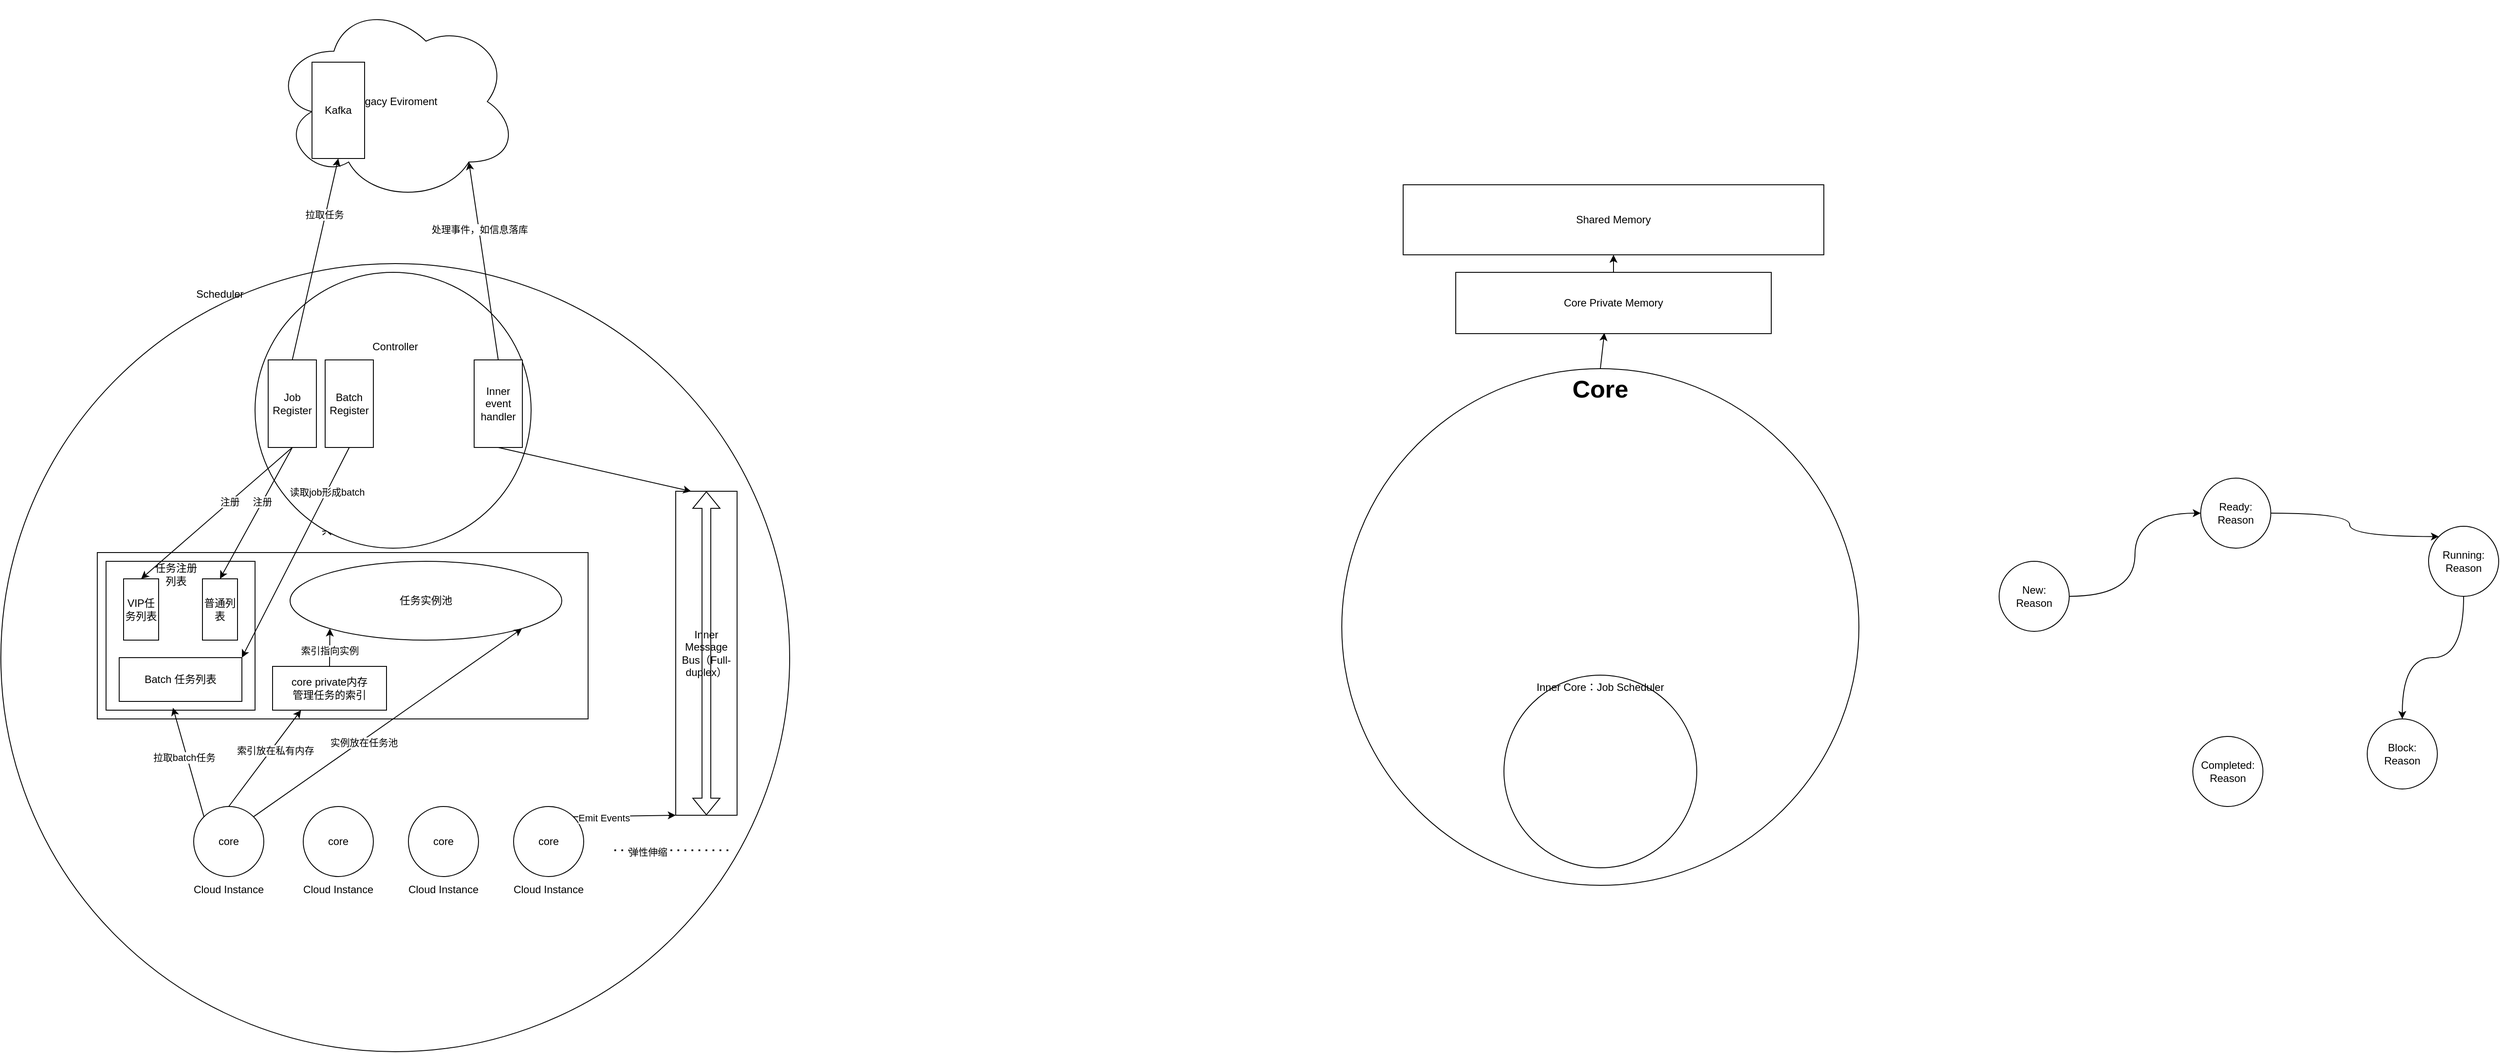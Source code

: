 <mxfile version="28.2.8">
  <diagram name="第 1 页" id="JFsurWYUtWH9Aj_k4KY8">
    <mxGraphModel dx="2316" dy="1922" grid="1" gridSize="10" guides="1" tooltips="1" connect="1" arrows="1" fold="1" page="1" pageScale="1" pageWidth="827" pageHeight="1169" math="0" shadow="0">
      <root>
        <mxCell id="0" />
        <mxCell id="1" parent="0" />
        <mxCell id="ZXKqyUOm9NGRzIMgQ0GH-32" value="" style="ellipse;whiteSpace=wrap;html=1;aspect=fixed;" parent="1" vertex="1">
          <mxGeometry x="-100" y="-290" width="900" height="900" as="geometry" />
        </mxCell>
        <mxCell id="ZXKqyUOm9NGRzIMgQ0GH-3" value="" style="group" parent="1" vertex="1" connectable="0">
          <mxGeometry x="105" y="330" width="110" height="110" as="geometry" />
        </mxCell>
        <mxCell id="ZXKqyUOm9NGRzIMgQ0GH-1" value="core" style="ellipse;whiteSpace=wrap;html=1;aspect=fixed;" parent="ZXKqyUOm9NGRzIMgQ0GH-3" vertex="1">
          <mxGeometry x="15" width="80" height="80" as="geometry" />
        </mxCell>
        <mxCell id="ZXKqyUOm9NGRzIMgQ0GH-2" value="Cloud Instance" style="text;html=1;whiteSpace=wrap;strokeColor=none;fillColor=none;align=center;verticalAlign=middle;rounded=0;" parent="ZXKqyUOm9NGRzIMgQ0GH-3" vertex="1">
          <mxGeometry y="80" width="110" height="30" as="geometry" />
        </mxCell>
        <mxCell id="ZXKqyUOm9NGRzIMgQ0GH-4" value="" style="group" parent="1" vertex="1" connectable="0">
          <mxGeometry x="230" y="330" width="110" height="110" as="geometry" />
        </mxCell>
        <mxCell id="ZXKqyUOm9NGRzIMgQ0GH-5" value="core" style="ellipse;whiteSpace=wrap;html=1;aspect=fixed;" parent="ZXKqyUOm9NGRzIMgQ0GH-4" vertex="1">
          <mxGeometry x="15" width="80" height="80" as="geometry" />
        </mxCell>
        <mxCell id="ZXKqyUOm9NGRzIMgQ0GH-6" value="Cloud Instance" style="text;html=1;whiteSpace=wrap;strokeColor=none;fillColor=none;align=center;verticalAlign=middle;rounded=0;" parent="ZXKqyUOm9NGRzIMgQ0GH-4" vertex="1">
          <mxGeometry y="80" width="110" height="30" as="geometry" />
        </mxCell>
        <mxCell id="ZXKqyUOm9NGRzIMgQ0GH-7" value="" style="group" parent="1" vertex="1" connectable="0">
          <mxGeometry x="350" y="330" width="110" height="110" as="geometry" />
        </mxCell>
        <mxCell id="ZXKqyUOm9NGRzIMgQ0GH-8" value="core" style="ellipse;whiteSpace=wrap;html=1;aspect=fixed;" parent="ZXKqyUOm9NGRzIMgQ0GH-7" vertex="1">
          <mxGeometry x="15" width="80" height="80" as="geometry" />
        </mxCell>
        <mxCell id="ZXKqyUOm9NGRzIMgQ0GH-9" value="Cloud Instance" style="text;html=1;whiteSpace=wrap;strokeColor=none;fillColor=none;align=center;verticalAlign=middle;rounded=0;" parent="ZXKqyUOm9NGRzIMgQ0GH-7" vertex="1">
          <mxGeometry y="80" width="110" height="30" as="geometry" />
        </mxCell>
        <mxCell id="ZXKqyUOm9NGRzIMgQ0GH-10" value="" style="group" parent="1" vertex="1" connectable="0">
          <mxGeometry x="470" y="330" width="110" height="110" as="geometry" />
        </mxCell>
        <mxCell id="ZXKqyUOm9NGRzIMgQ0GH-11" value="core" style="ellipse;whiteSpace=wrap;html=1;aspect=fixed;" parent="ZXKqyUOm9NGRzIMgQ0GH-10" vertex="1">
          <mxGeometry x="15" width="80" height="80" as="geometry" />
        </mxCell>
        <mxCell id="ZXKqyUOm9NGRzIMgQ0GH-12" value="Cloud Instance" style="text;html=1;whiteSpace=wrap;strokeColor=none;fillColor=none;align=center;verticalAlign=middle;rounded=0;" parent="ZXKqyUOm9NGRzIMgQ0GH-10" vertex="1">
          <mxGeometry y="80" width="110" height="30" as="geometry" />
        </mxCell>
        <mxCell id="ZXKqyUOm9NGRzIMgQ0GH-13" value="" style="endArrow=none;dashed=1;html=1;dashPattern=1 3;strokeWidth=2;rounded=0;" parent="1" edge="1">
          <mxGeometry width="50" height="50" relative="1" as="geometry">
            <mxPoint x="600" y="380" as="sourcePoint" />
            <mxPoint x="730" y="380" as="targetPoint" />
          </mxGeometry>
        </mxCell>
        <mxCell id="ZXKqyUOm9NGRzIMgQ0GH-50" value="弹性伸缩" style="edgeLabel;html=1;align=center;verticalAlign=middle;resizable=0;points=[];" parent="ZXKqyUOm9NGRzIMgQ0GH-13" vertex="1" connectable="0">
          <mxGeometry x="-0.414" y="-2" relative="1" as="geometry">
            <mxPoint as="offset" />
          </mxGeometry>
        </mxCell>
        <mxCell id="ZXKqyUOm9NGRzIMgQ0GH-14" value="" style="rounded=0;whiteSpace=wrap;html=1;" parent="1" vertex="1">
          <mxGeometry x="10" y="40" width="560" height="190" as="geometry" />
        </mxCell>
        <mxCell id="ZXKqyUOm9NGRzIMgQ0GH-15" value="共享内存" style="text;html=1;whiteSpace=wrap;strokeColor=none;fillColor=none;align=center;verticalAlign=middle;rounded=0;" parent="1" vertex="1">
          <mxGeometry x="260" width="60" height="30" as="geometry" />
        </mxCell>
        <mxCell id="ZXKqyUOm9NGRzIMgQ0GH-16" value="" style="rounded=0;whiteSpace=wrap;html=1;" parent="1" vertex="1">
          <mxGeometry x="20" y="50" width="170" height="170" as="geometry" />
        </mxCell>
        <mxCell id="ZXKqyUOm9NGRzIMgQ0GH-17" value="任务注册列表" style="text;html=1;whiteSpace=wrap;strokeColor=none;fillColor=none;align=center;verticalAlign=middle;rounded=0;" parent="1" vertex="1">
          <mxGeometry x="70" y="50" width="60" height="30" as="geometry" />
        </mxCell>
        <mxCell id="ZXKqyUOm9NGRzIMgQ0GH-18" value="VIP任务列表" style="rounded=0;whiteSpace=wrap;html=1;" parent="1" vertex="1">
          <mxGeometry x="40" y="70" width="40" height="70" as="geometry" />
        </mxCell>
        <mxCell id="ZXKqyUOm9NGRzIMgQ0GH-19" value="普通列表" style="rounded=0;whiteSpace=wrap;html=1;" parent="1" vertex="1">
          <mxGeometry x="130" y="70" width="40" height="70" as="geometry" />
        </mxCell>
        <mxCell id="ZXKqyUOm9NGRzIMgQ0GH-23" style="rounded=0;orthogonalLoop=1;jettySize=auto;html=1;exitX=0.5;exitY=0;exitDx=0;exitDy=0;entryX=0;entryY=1;entryDx=0;entryDy=0;" parent="1" source="ZXKqyUOm9NGRzIMgQ0GH-20" target="ZXKqyUOm9NGRzIMgQ0GH-21" edge="1">
          <mxGeometry relative="1" as="geometry" />
        </mxCell>
        <mxCell id="ZXKqyUOm9NGRzIMgQ0GH-24" value="索引指向实例" style="edgeLabel;html=1;align=center;verticalAlign=middle;resizable=0;points=[];" parent="ZXKqyUOm9NGRzIMgQ0GH-23" vertex="1" connectable="0">
          <mxGeometry x="-0.091" relative="1" as="geometry">
            <mxPoint y="1" as="offset" />
          </mxGeometry>
        </mxCell>
        <mxCell id="ZXKqyUOm9NGRzIMgQ0GH-20" value="core private内存&lt;br&gt;管理任务的索引" style="rounded=0;whiteSpace=wrap;html=1;" parent="1" vertex="1">
          <mxGeometry x="210" y="170" width="130" height="50" as="geometry" />
        </mxCell>
        <mxCell id="ZXKqyUOm9NGRzIMgQ0GH-21" value="任务实例池" style="ellipse;whiteSpace=wrap;html=1;" parent="1" vertex="1">
          <mxGeometry x="230" y="50" width="310" height="90" as="geometry" />
        </mxCell>
        <mxCell id="ZXKqyUOm9NGRzIMgQ0GH-25" style="rounded=0;orthogonalLoop=1;jettySize=auto;html=1;exitX=0;exitY=0;exitDx=0;exitDy=0;entryX=0.449;entryY=0.984;entryDx=0;entryDy=0;entryPerimeter=0;" parent="1" source="ZXKqyUOm9NGRzIMgQ0GH-1" target="ZXKqyUOm9NGRzIMgQ0GH-16" edge="1">
          <mxGeometry relative="1" as="geometry" />
        </mxCell>
        <mxCell id="ZXKqyUOm9NGRzIMgQ0GH-26" value="拉取batch任务" style="edgeLabel;html=1;align=center;verticalAlign=middle;resizable=0;points=[];" parent="ZXKqyUOm9NGRzIMgQ0GH-25" vertex="1" connectable="0">
          <mxGeometry x="0.113" y="3" relative="1" as="geometry">
            <mxPoint as="offset" />
          </mxGeometry>
        </mxCell>
        <mxCell id="ZXKqyUOm9NGRzIMgQ0GH-27" style="rounded=0;orthogonalLoop=1;jettySize=auto;html=1;exitX=0.5;exitY=0;exitDx=0;exitDy=0;entryX=0.25;entryY=1;entryDx=0;entryDy=0;" parent="1" source="ZXKqyUOm9NGRzIMgQ0GH-1" target="ZXKqyUOm9NGRzIMgQ0GH-20" edge="1">
          <mxGeometry relative="1" as="geometry" />
        </mxCell>
        <mxCell id="ZXKqyUOm9NGRzIMgQ0GH-28" value="索引放在私有内存" style="edgeLabel;html=1;align=center;verticalAlign=middle;resizable=0;points=[];" parent="ZXKqyUOm9NGRzIMgQ0GH-27" vertex="1" connectable="0">
          <mxGeometry x="0.2" y="-4" relative="1" as="geometry">
            <mxPoint y="-1" as="offset" />
          </mxGeometry>
        </mxCell>
        <mxCell id="ZXKqyUOm9NGRzIMgQ0GH-30" style="edgeStyle=none;rounded=0;orthogonalLoop=1;jettySize=auto;html=1;exitX=1;exitY=0;exitDx=0;exitDy=0;entryX=1;entryY=1;entryDx=0;entryDy=0;" parent="1" source="ZXKqyUOm9NGRzIMgQ0GH-1" target="ZXKqyUOm9NGRzIMgQ0GH-21" edge="1">
          <mxGeometry relative="1" as="geometry" />
        </mxCell>
        <mxCell id="ZXKqyUOm9NGRzIMgQ0GH-31" value="实例放在任务池" style="edgeLabel;html=1;align=center;verticalAlign=middle;resizable=0;points=[];" parent="ZXKqyUOm9NGRzIMgQ0GH-30" vertex="1" connectable="0">
          <mxGeometry x="-0.19" y="-2" relative="1" as="geometry">
            <mxPoint as="offset" />
          </mxGeometry>
        </mxCell>
        <mxCell id="ZXKqyUOm9NGRzIMgQ0GH-33" value="Scheduler" style="text;html=1;whiteSpace=wrap;strokeColor=none;fillColor=none;align=center;verticalAlign=middle;rounded=0;" parent="1" vertex="1">
          <mxGeometry x="105" y="-270" width="90" height="30" as="geometry" />
        </mxCell>
        <mxCell id="ZXKqyUOm9NGRzIMgQ0GH-35" value="Inner Message Bus（Full-duplex）" style="rounded=0;whiteSpace=wrap;html=1;" parent="1" vertex="1">
          <mxGeometry x="670" y="-30" width="70" height="370" as="geometry" />
        </mxCell>
        <mxCell id="ZXKqyUOm9NGRzIMgQ0GH-37" style="edgeStyle=none;rounded=0;orthogonalLoop=1;jettySize=auto;html=1;exitX=1;exitY=0;exitDx=0;exitDy=0;entryX=0;entryY=1;entryDx=0;entryDy=0;" parent="1" source="ZXKqyUOm9NGRzIMgQ0GH-11" target="ZXKqyUOm9NGRzIMgQ0GH-35" edge="1">
          <mxGeometry relative="1" as="geometry" />
        </mxCell>
        <mxCell id="ZXKqyUOm9NGRzIMgQ0GH-38" value="Emit Events" style="edgeLabel;html=1;align=center;verticalAlign=middle;resizable=0;points=[];" parent="ZXKqyUOm9NGRzIMgQ0GH-37" vertex="1" connectable="0">
          <mxGeometry x="-0.415" y="-2" relative="1" as="geometry">
            <mxPoint as="offset" />
          </mxGeometry>
        </mxCell>
        <mxCell id="ZXKqyUOm9NGRzIMgQ0GH-40" value="" style="ellipse;whiteSpace=wrap;html=1;aspect=fixed;" parent="1" vertex="1">
          <mxGeometry x="190" y="-280" width="315" height="315" as="geometry" />
        </mxCell>
        <mxCell id="ZXKqyUOm9NGRzIMgQ0GH-41" value="Controller" style="text;html=1;whiteSpace=wrap;strokeColor=none;fillColor=none;align=center;verticalAlign=middle;rounded=0;" parent="1" vertex="1">
          <mxGeometry x="320" y="-210" width="60" height="30" as="geometry" />
        </mxCell>
        <mxCell id="ZXKqyUOm9NGRzIMgQ0GH-51" style="edgeStyle=none;rounded=0;orthogonalLoop=1;jettySize=auto;html=1;exitX=0.5;exitY=1;exitDx=0;exitDy=0;entryX=0.5;entryY=0;entryDx=0;entryDy=0;" parent="1" source="ZXKqyUOm9NGRzIMgQ0GH-42" target="ZXKqyUOm9NGRzIMgQ0GH-18" edge="1">
          <mxGeometry relative="1" as="geometry" />
        </mxCell>
        <mxCell id="ZXKqyUOm9NGRzIMgQ0GH-52" value="注册" style="edgeLabel;html=1;align=center;verticalAlign=middle;resizable=0;points=[];" parent="ZXKqyUOm9NGRzIMgQ0GH-51" vertex="1" connectable="0">
          <mxGeometry x="-0.173" y="-1" relative="1" as="geometry">
            <mxPoint as="offset" />
          </mxGeometry>
        </mxCell>
        <mxCell id="ZXKqyUOm9NGRzIMgQ0GH-42" value="Job&lt;br&gt;Register" style="rounded=0;whiteSpace=wrap;html=1;" parent="1" vertex="1">
          <mxGeometry x="205" y="-180" width="55" height="100" as="geometry" />
        </mxCell>
        <mxCell id="ZXKqyUOm9NGRzIMgQ0GH-49" style="edgeStyle=none;rounded=0;orthogonalLoop=1;jettySize=auto;html=1;exitX=0.5;exitY=1;exitDx=0;exitDy=0;entryX=0.25;entryY=0;entryDx=0;entryDy=0;" parent="1" source="ZXKqyUOm9NGRzIMgQ0GH-43" target="ZXKqyUOm9NGRzIMgQ0GH-35" edge="1">
          <mxGeometry relative="1" as="geometry" />
        </mxCell>
        <mxCell id="ZXKqyUOm9NGRzIMgQ0GH-43" value="Inner event handler" style="rounded=0;whiteSpace=wrap;html=1;" parent="1" vertex="1">
          <mxGeometry x="440" y="-180" width="55" height="100" as="geometry" />
        </mxCell>
        <mxCell id="ZXKqyUOm9NGRzIMgQ0GH-44" value="Legacy Eviroment" style="ellipse;shape=cloud;whiteSpace=wrap;html=1;" parent="1" vertex="1">
          <mxGeometry x="210" y="-590" width="280" height="230" as="geometry" />
        </mxCell>
        <mxCell id="ZXKqyUOm9NGRzIMgQ0GH-45" style="edgeStyle=none;rounded=0;orthogonalLoop=1;jettySize=auto;html=1;exitX=0.5;exitY=0;exitDx=0;exitDy=0;entryX=0.5;entryY=1;entryDx=0;entryDy=0;" parent="1" source="ZXKqyUOm9NGRzIMgQ0GH-42" target="ZXKqyUOm9NGRzIMgQ0GH-53" edge="1">
          <mxGeometry relative="1" as="geometry" />
        </mxCell>
        <mxCell id="ZXKqyUOm9NGRzIMgQ0GH-46" value="拉取任务" style="edgeLabel;html=1;align=center;verticalAlign=middle;resizable=0;points=[];" parent="ZXKqyUOm9NGRzIMgQ0GH-45" vertex="1" connectable="0">
          <mxGeometry x="0.443" y="2" relative="1" as="geometry">
            <mxPoint as="offset" />
          </mxGeometry>
        </mxCell>
        <mxCell id="ZXKqyUOm9NGRzIMgQ0GH-47" style="edgeStyle=none;rounded=0;orthogonalLoop=1;jettySize=auto;html=1;exitX=0.5;exitY=0;exitDx=0;exitDy=0;entryX=0.8;entryY=0.8;entryDx=0;entryDy=0;entryPerimeter=0;" parent="1" source="ZXKqyUOm9NGRzIMgQ0GH-43" target="ZXKqyUOm9NGRzIMgQ0GH-44" edge="1">
          <mxGeometry relative="1" as="geometry" />
        </mxCell>
        <mxCell id="ZXKqyUOm9NGRzIMgQ0GH-48" value="处理事件，如信息落库" style="edgeLabel;html=1;align=center;verticalAlign=middle;resizable=0;points=[];" parent="ZXKqyUOm9NGRzIMgQ0GH-47" vertex="1" connectable="0">
          <mxGeometry x="0.324" relative="1" as="geometry">
            <mxPoint as="offset" />
          </mxGeometry>
        </mxCell>
        <mxCell id="ZXKqyUOm9NGRzIMgQ0GH-53" value="Kafka" style="rounded=0;whiteSpace=wrap;html=1;" parent="1" vertex="1">
          <mxGeometry x="255" y="-520" width="60" height="110" as="geometry" />
        </mxCell>
        <mxCell id="cwZ-_Hmz4aETzJobeeG4-1" value="&lt;font style=&quot;font-size: 28px;&quot;&gt;&lt;b&gt;Core&lt;/b&gt;&lt;/font&gt;" style="ellipse;whiteSpace=wrap;html=1;aspect=fixed;verticalAlign=top;" vertex="1" parent="1">
          <mxGeometry x="1430" y="-170" width="590" height="590" as="geometry" />
        </mxCell>
        <mxCell id="cwZ-_Hmz4aETzJobeeG4-4" style="edgeStyle=orthogonalEdgeStyle;rounded=0;orthogonalLoop=1;jettySize=auto;html=1;exitX=0.5;exitY=0;exitDx=0;exitDy=0;entryX=0.5;entryY=1;entryDx=0;entryDy=0;" edge="1" parent="1" source="cwZ-_Hmz4aETzJobeeG4-2" target="cwZ-_Hmz4aETzJobeeG4-3">
          <mxGeometry relative="1" as="geometry" />
        </mxCell>
        <mxCell id="cwZ-_Hmz4aETzJobeeG4-2" value="Core Private Memory" style="rounded=0;whiteSpace=wrap;html=1;" vertex="1" parent="1">
          <mxGeometry x="1560" y="-280" width="360" height="70" as="geometry" />
        </mxCell>
        <mxCell id="cwZ-_Hmz4aETzJobeeG4-3" value="Shared Memory" style="rounded=0;whiteSpace=wrap;html=1;" vertex="1" parent="1">
          <mxGeometry x="1500" y="-380" width="480" height="80" as="geometry" />
        </mxCell>
        <mxCell id="cwZ-_Hmz4aETzJobeeG4-13" style="edgeStyle=none;rounded=0;orthogonalLoop=1;jettySize=auto;html=1;exitX=0.5;exitY=1;exitDx=0;exitDy=0;entryX=0.5;entryY=0;entryDx=0;entryDy=0;" edge="1" parent="1" source="ZXKqyUOm9NGRzIMgQ0GH-42" target="ZXKqyUOm9NGRzIMgQ0GH-19">
          <mxGeometry relative="1" as="geometry">
            <mxPoint x="373" y="-70" as="sourcePoint" />
            <mxPoint x="200" y="80" as="targetPoint" />
          </mxGeometry>
        </mxCell>
        <mxCell id="cwZ-_Hmz4aETzJobeeG4-14" value="注册" style="edgeLabel;html=1;align=center;verticalAlign=middle;resizable=0;points=[];" vertex="1" connectable="0" parent="cwZ-_Hmz4aETzJobeeG4-13">
          <mxGeometry x="-0.173" y="-1" relative="1" as="geometry">
            <mxPoint as="offset" />
          </mxGeometry>
        </mxCell>
        <mxCell id="cwZ-_Hmz4aETzJobeeG4-15" value="Batch 任务列表" style="rounded=0;whiteSpace=wrap;html=1;" vertex="1" parent="1">
          <mxGeometry x="35" y="160" width="140" height="50" as="geometry" />
        </mxCell>
        <mxCell id="cwZ-_Hmz4aETzJobeeG4-17" style="rounded=0;orthogonalLoop=1;jettySize=auto;html=1;exitX=0.5;exitY=1;exitDx=0;exitDy=0;entryX=1;entryY=0;entryDx=0;entryDy=0;" edge="1" parent="1" source="cwZ-_Hmz4aETzJobeeG4-16" target="cwZ-_Hmz4aETzJobeeG4-15">
          <mxGeometry relative="1" as="geometry" />
        </mxCell>
        <mxCell id="cwZ-_Hmz4aETzJobeeG4-18" value="读取job形成batch" style="edgeLabel;html=1;align=center;verticalAlign=middle;resizable=0;points=[];" vertex="1" connectable="0" parent="cwZ-_Hmz4aETzJobeeG4-17">
          <mxGeometry x="-0.573" relative="1" as="geometry">
            <mxPoint as="offset" />
          </mxGeometry>
        </mxCell>
        <mxCell id="cwZ-_Hmz4aETzJobeeG4-16" value="Batch&lt;br&gt;Register" style="rounded=0;whiteSpace=wrap;html=1;" vertex="1" parent="1">
          <mxGeometry x="270" y="-180" width="55" height="100" as="geometry" />
        </mxCell>
        <mxCell id="cwZ-_Hmz4aETzJobeeG4-19" value="" style="shape=flexArrow;endArrow=classic;startArrow=classic;html=1;rounded=0;exitX=0.5;exitY=1;exitDx=0;exitDy=0;entryX=0.5;entryY=0;entryDx=0;entryDy=0;" edge="1" parent="1" source="ZXKqyUOm9NGRzIMgQ0GH-35" target="ZXKqyUOm9NGRzIMgQ0GH-35">
          <mxGeometry width="100" height="100" relative="1" as="geometry">
            <mxPoint x="660" y="210" as="sourcePoint" />
            <mxPoint x="760" y="110" as="targetPoint" />
          </mxGeometry>
        </mxCell>
        <mxCell id="cwZ-_Hmz4aETzJobeeG4-21" style="rounded=0;orthogonalLoop=1;jettySize=auto;html=1;exitX=0.5;exitY=0;exitDx=0;exitDy=0;entryX=0.471;entryY=0.988;entryDx=0;entryDy=0;entryPerimeter=0;" edge="1" parent="1" source="cwZ-_Hmz4aETzJobeeG4-1" target="cwZ-_Hmz4aETzJobeeG4-2">
          <mxGeometry relative="1" as="geometry" />
        </mxCell>
        <mxCell id="cwZ-_Hmz4aETzJobeeG4-25" value="Inner Core：Job Scheduler" style="ellipse;whiteSpace=wrap;html=1;aspect=fixed;verticalAlign=top;" vertex="1" parent="1">
          <mxGeometry x="1615" y="180" width="220" height="220" as="geometry" />
        </mxCell>
        <mxCell id="cwZ-_Hmz4aETzJobeeG4-32" style="edgeStyle=orthogonalEdgeStyle;curved=1;rounded=0;orthogonalLoop=1;jettySize=auto;html=1;exitX=1;exitY=0.5;exitDx=0;exitDy=0;entryX=0;entryY=0;entryDx=0;entryDy=0;" edge="1" parent="1" source="cwZ-_Hmz4aETzJobeeG4-26" target="cwZ-_Hmz4aETzJobeeG4-27">
          <mxGeometry relative="1" as="geometry" />
        </mxCell>
        <mxCell id="cwZ-_Hmz4aETzJobeeG4-26" value="Ready: Reason" style="ellipse;whiteSpace=wrap;html=1;aspect=fixed;" vertex="1" parent="1">
          <mxGeometry x="2410" y="-45" width="80" height="80" as="geometry" />
        </mxCell>
        <mxCell id="cwZ-_Hmz4aETzJobeeG4-33" style="edgeStyle=orthogonalEdgeStyle;curved=1;rounded=0;orthogonalLoop=1;jettySize=auto;html=1;exitX=0.5;exitY=1;exitDx=0;exitDy=0;entryX=0.5;entryY=0;entryDx=0;entryDy=0;" edge="1" parent="1" source="cwZ-_Hmz4aETzJobeeG4-27" target="cwZ-_Hmz4aETzJobeeG4-28">
          <mxGeometry relative="1" as="geometry" />
        </mxCell>
        <mxCell id="cwZ-_Hmz4aETzJobeeG4-27" value="Running: Reason" style="ellipse;whiteSpace=wrap;html=1;aspect=fixed;" vertex="1" parent="1">
          <mxGeometry x="2670" y="10" width="80" height="80" as="geometry" />
        </mxCell>
        <mxCell id="cwZ-_Hmz4aETzJobeeG4-28" value="Block: &lt;br&gt;Reason" style="ellipse;whiteSpace=wrap;html=1;aspect=fixed;" vertex="1" parent="1">
          <mxGeometry x="2600" y="230" width="80" height="80" as="geometry" />
        </mxCell>
        <mxCell id="cwZ-_Hmz4aETzJobeeG4-31" style="edgeStyle=orthogonalEdgeStyle;rounded=0;orthogonalLoop=1;jettySize=auto;html=1;exitX=1;exitY=0.5;exitDx=0;exitDy=0;entryX=0;entryY=0.5;entryDx=0;entryDy=0;curved=1;" edge="1" parent="1" source="cwZ-_Hmz4aETzJobeeG4-29" target="cwZ-_Hmz4aETzJobeeG4-26">
          <mxGeometry relative="1" as="geometry" />
        </mxCell>
        <mxCell id="cwZ-_Hmz4aETzJobeeG4-29" value="New: &lt;br&gt;Reason" style="ellipse;whiteSpace=wrap;html=1;aspect=fixed;" vertex="1" parent="1">
          <mxGeometry x="2180" y="50" width="80" height="80" as="geometry" />
        </mxCell>
        <mxCell id="cwZ-_Hmz4aETzJobeeG4-30" value="Completed: &lt;br&gt;Reason" style="ellipse;whiteSpace=wrap;html=1;aspect=fixed;" vertex="1" parent="1">
          <mxGeometry x="2401" y="250" width="80" height="80" as="geometry" />
        </mxCell>
      </root>
    </mxGraphModel>
  </diagram>
</mxfile>
